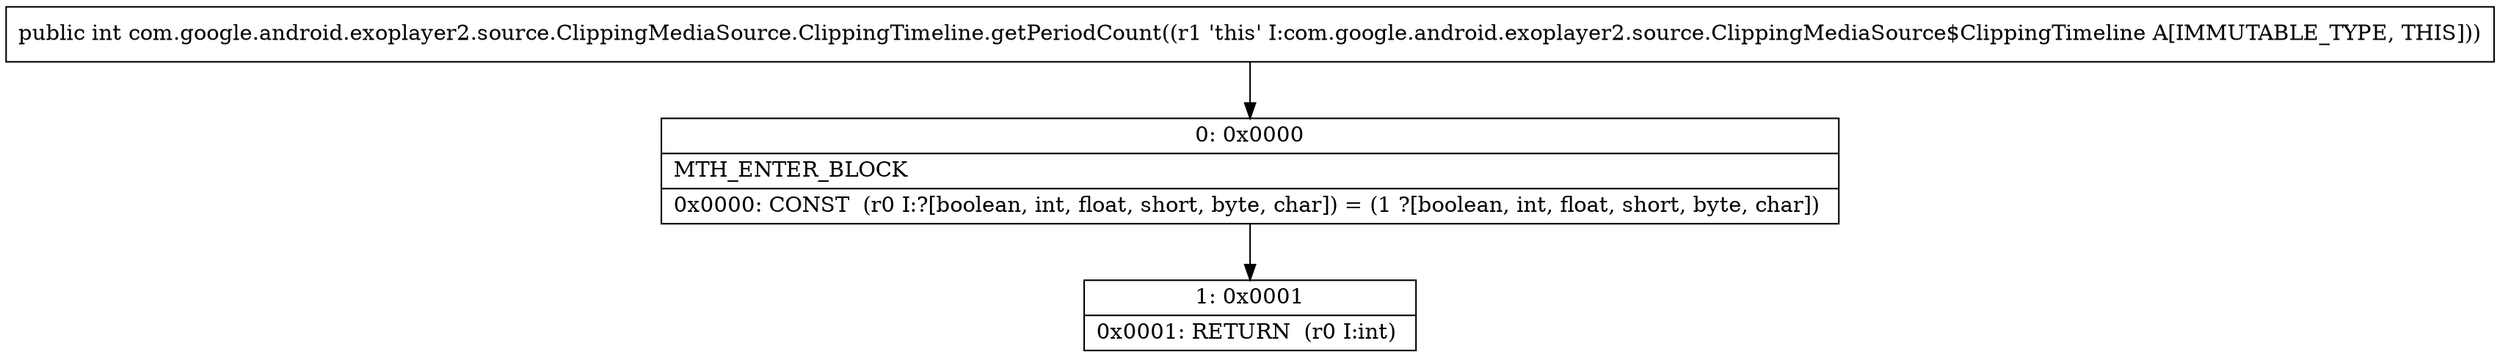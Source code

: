 digraph "CFG forcom.google.android.exoplayer2.source.ClippingMediaSource.ClippingTimeline.getPeriodCount()I" {
Node_0 [shape=record,label="{0\:\ 0x0000|MTH_ENTER_BLOCK\l|0x0000: CONST  (r0 I:?[boolean, int, float, short, byte, char]) = (1 ?[boolean, int, float, short, byte, char]) \l}"];
Node_1 [shape=record,label="{1\:\ 0x0001|0x0001: RETURN  (r0 I:int) \l}"];
MethodNode[shape=record,label="{public int com.google.android.exoplayer2.source.ClippingMediaSource.ClippingTimeline.getPeriodCount((r1 'this' I:com.google.android.exoplayer2.source.ClippingMediaSource$ClippingTimeline A[IMMUTABLE_TYPE, THIS])) }"];
MethodNode -> Node_0;
Node_0 -> Node_1;
}


